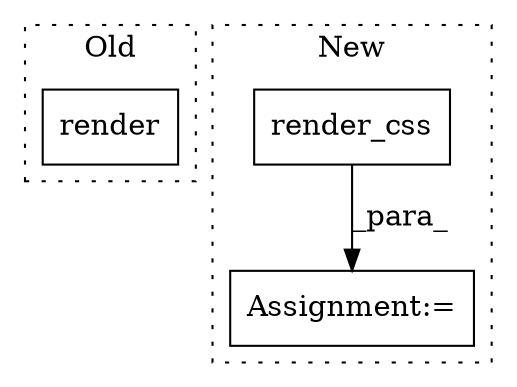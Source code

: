 digraph G {
subgraph cluster0 {
1 [label="render" a="32" s="8839,8887" l="7,1" shape="box"];
label = "Old";
style="dotted";
}
subgraph cluster1 {
2 [label="render_css" a="32" s="8971" l="12" shape="box"];
3 [label="Assignment:=" a="7" s="8956" l="1" shape="box"];
label = "New";
style="dotted";
}
2 -> 3 [label="_para_"];
}